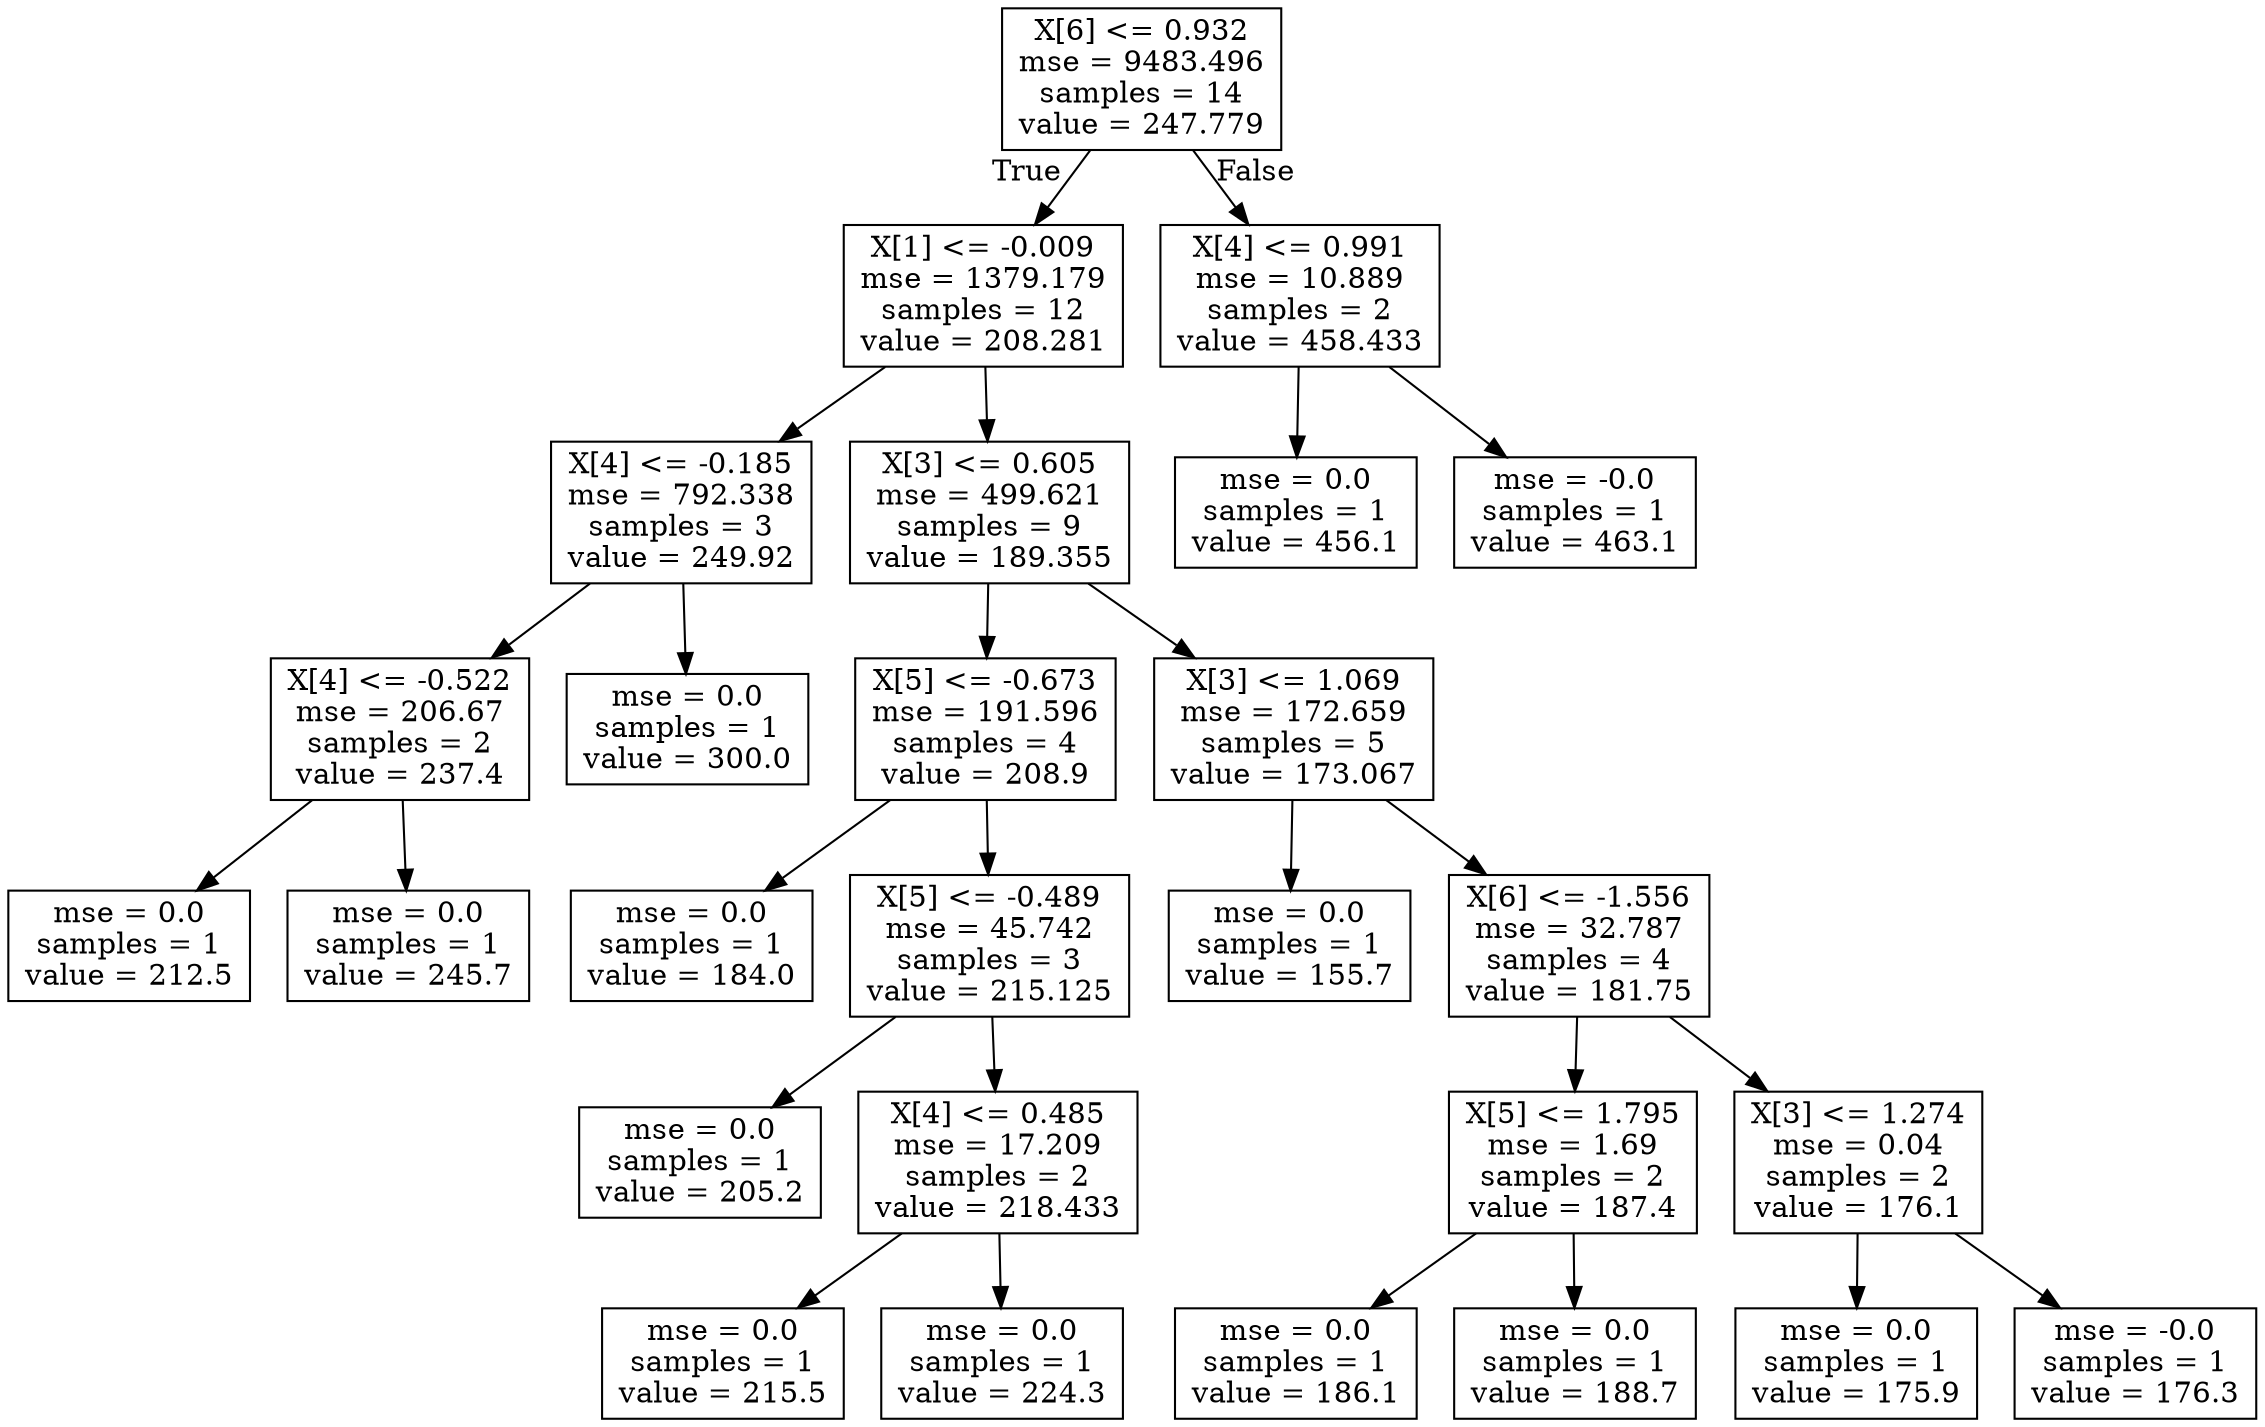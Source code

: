 digraph Tree {
node [shape=box] ;
0 [label="X[6] <= 0.932\nmse = 9483.496\nsamples = 14\nvalue = 247.779"] ;
1 [label="X[1] <= -0.009\nmse = 1379.179\nsamples = 12\nvalue = 208.281"] ;
0 -> 1 [labeldistance=2.5, labelangle=45, headlabel="True"] ;
2 [label="X[4] <= -0.185\nmse = 792.338\nsamples = 3\nvalue = 249.92"] ;
1 -> 2 ;
3 [label="X[4] <= -0.522\nmse = 206.67\nsamples = 2\nvalue = 237.4"] ;
2 -> 3 ;
4 [label="mse = 0.0\nsamples = 1\nvalue = 212.5"] ;
3 -> 4 ;
5 [label="mse = 0.0\nsamples = 1\nvalue = 245.7"] ;
3 -> 5 ;
6 [label="mse = 0.0\nsamples = 1\nvalue = 300.0"] ;
2 -> 6 ;
7 [label="X[3] <= 0.605\nmse = 499.621\nsamples = 9\nvalue = 189.355"] ;
1 -> 7 ;
8 [label="X[5] <= -0.673\nmse = 191.596\nsamples = 4\nvalue = 208.9"] ;
7 -> 8 ;
9 [label="mse = 0.0\nsamples = 1\nvalue = 184.0"] ;
8 -> 9 ;
10 [label="X[5] <= -0.489\nmse = 45.742\nsamples = 3\nvalue = 215.125"] ;
8 -> 10 ;
11 [label="mse = 0.0\nsamples = 1\nvalue = 205.2"] ;
10 -> 11 ;
12 [label="X[4] <= 0.485\nmse = 17.209\nsamples = 2\nvalue = 218.433"] ;
10 -> 12 ;
13 [label="mse = 0.0\nsamples = 1\nvalue = 215.5"] ;
12 -> 13 ;
14 [label="mse = 0.0\nsamples = 1\nvalue = 224.3"] ;
12 -> 14 ;
15 [label="X[3] <= 1.069\nmse = 172.659\nsamples = 5\nvalue = 173.067"] ;
7 -> 15 ;
16 [label="mse = 0.0\nsamples = 1\nvalue = 155.7"] ;
15 -> 16 ;
17 [label="X[6] <= -1.556\nmse = 32.787\nsamples = 4\nvalue = 181.75"] ;
15 -> 17 ;
18 [label="X[5] <= 1.795\nmse = 1.69\nsamples = 2\nvalue = 187.4"] ;
17 -> 18 ;
19 [label="mse = 0.0\nsamples = 1\nvalue = 186.1"] ;
18 -> 19 ;
20 [label="mse = 0.0\nsamples = 1\nvalue = 188.7"] ;
18 -> 20 ;
21 [label="X[3] <= 1.274\nmse = 0.04\nsamples = 2\nvalue = 176.1"] ;
17 -> 21 ;
22 [label="mse = 0.0\nsamples = 1\nvalue = 175.9"] ;
21 -> 22 ;
23 [label="mse = -0.0\nsamples = 1\nvalue = 176.3"] ;
21 -> 23 ;
24 [label="X[4] <= 0.991\nmse = 10.889\nsamples = 2\nvalue = 458.433"] ;
0 -> 24 [labeldistance=2.5, labelangle=-45, headlabel="False"] ;
25 [label="mse = 0.0\nsamples = 1\nvalue = 456.1"] ;
24 -> 25 ;
26 [label="mse = -0.0\nsamples = 1\nvalue = 463.1"] ;
24 -> 26 ;
}